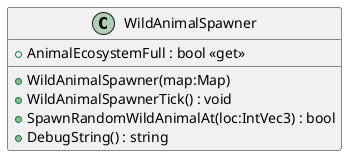 @startuml
class WildAnimalSpawner {
    + AnimalEcosystemFull : bool <<get>>
    + WildAnimalSpawner(map:Map)
    + WildAnimalSpawnerTick() : void
    + SpawnRandomWildAnimalAt(loc:IntVec3) : bool
    + DebugString() : string
}
@enduml
